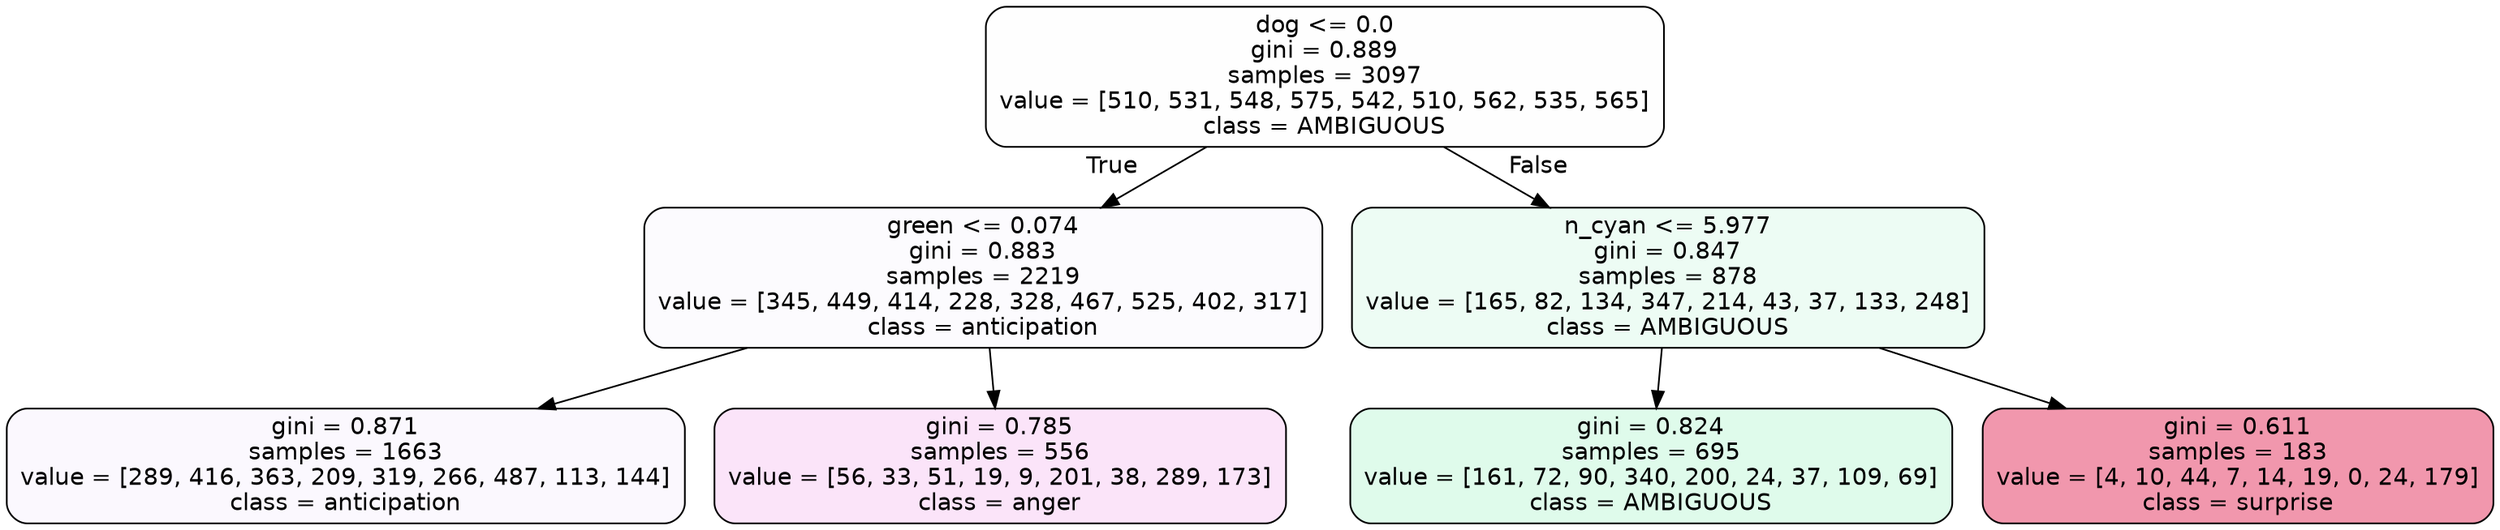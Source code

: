 digraph Tree {
node [shape=box, style="filled, rounded", color="black", fontname=helvetica] ;
edge [fontname=helvetica] ;
0 [label="dog <= 0.0\ngini = 0.889\nsamples = 3097\nvalue = [510, 531, 548, 575, 542, 510, 562, 535, 565]\nclass = AMBIGUOUS", fillcolor="#39e58101"] ;
1 [label="green <= 0.074\ngini = 0.883\nsamples = 2219\nvalue = [345, 449, 414, 228, 328, 467, 525, 402, 317]\nclass = anticipation", fillcolor="#8139e505"] ;
0 -> 1 [labeldistance=2.5, labelangle=45, headlabel="True"] ;
2 [label="gini = 0.871\nsamples = 1663\nvalue = [289, 416, 363, 209, 319, 266, 487, 113, 144]\nclass = anticipation", fillcolor="#8139e508"] ;
1 -> 2 ;
3 [label="gini = 0.785\nsamples = 556\nvalue = [56, 33, 51, 19, 9, 201, 38, 289, 173]\nclass = anger", fillcolor="#e539d722"] ;
1 -> 3 ;
4 [label="n_cyan <= 5.977\ngini = 0.847\nsamples = 878\nvalue = [165, 82, 134, 347, 214, 43, 37, 133, 248]\nclass = AMBIGUOUS", fillcolor="#39e58116"] ;
0 -> 4 [labeldistance=2.5, labelangle=-45, headlabel="False"] ;
5 [label="gini = 0.824\nsamples = 695\nvalue = [161, 72, 90, 340, 200, 24, 37, 109, 69]\nclass = AMBIGUOUS", fillcolor="#39e58128"] ;
4 -> 5 ;
6 [label="gini = 0.611\nsamples = 183\nvalue = [4, 10, 44, 7, 14, 19, 0, 24, 179]\nclass = surprise", fillcolor="#e5396486"] ;
4 -> 6 ;
}